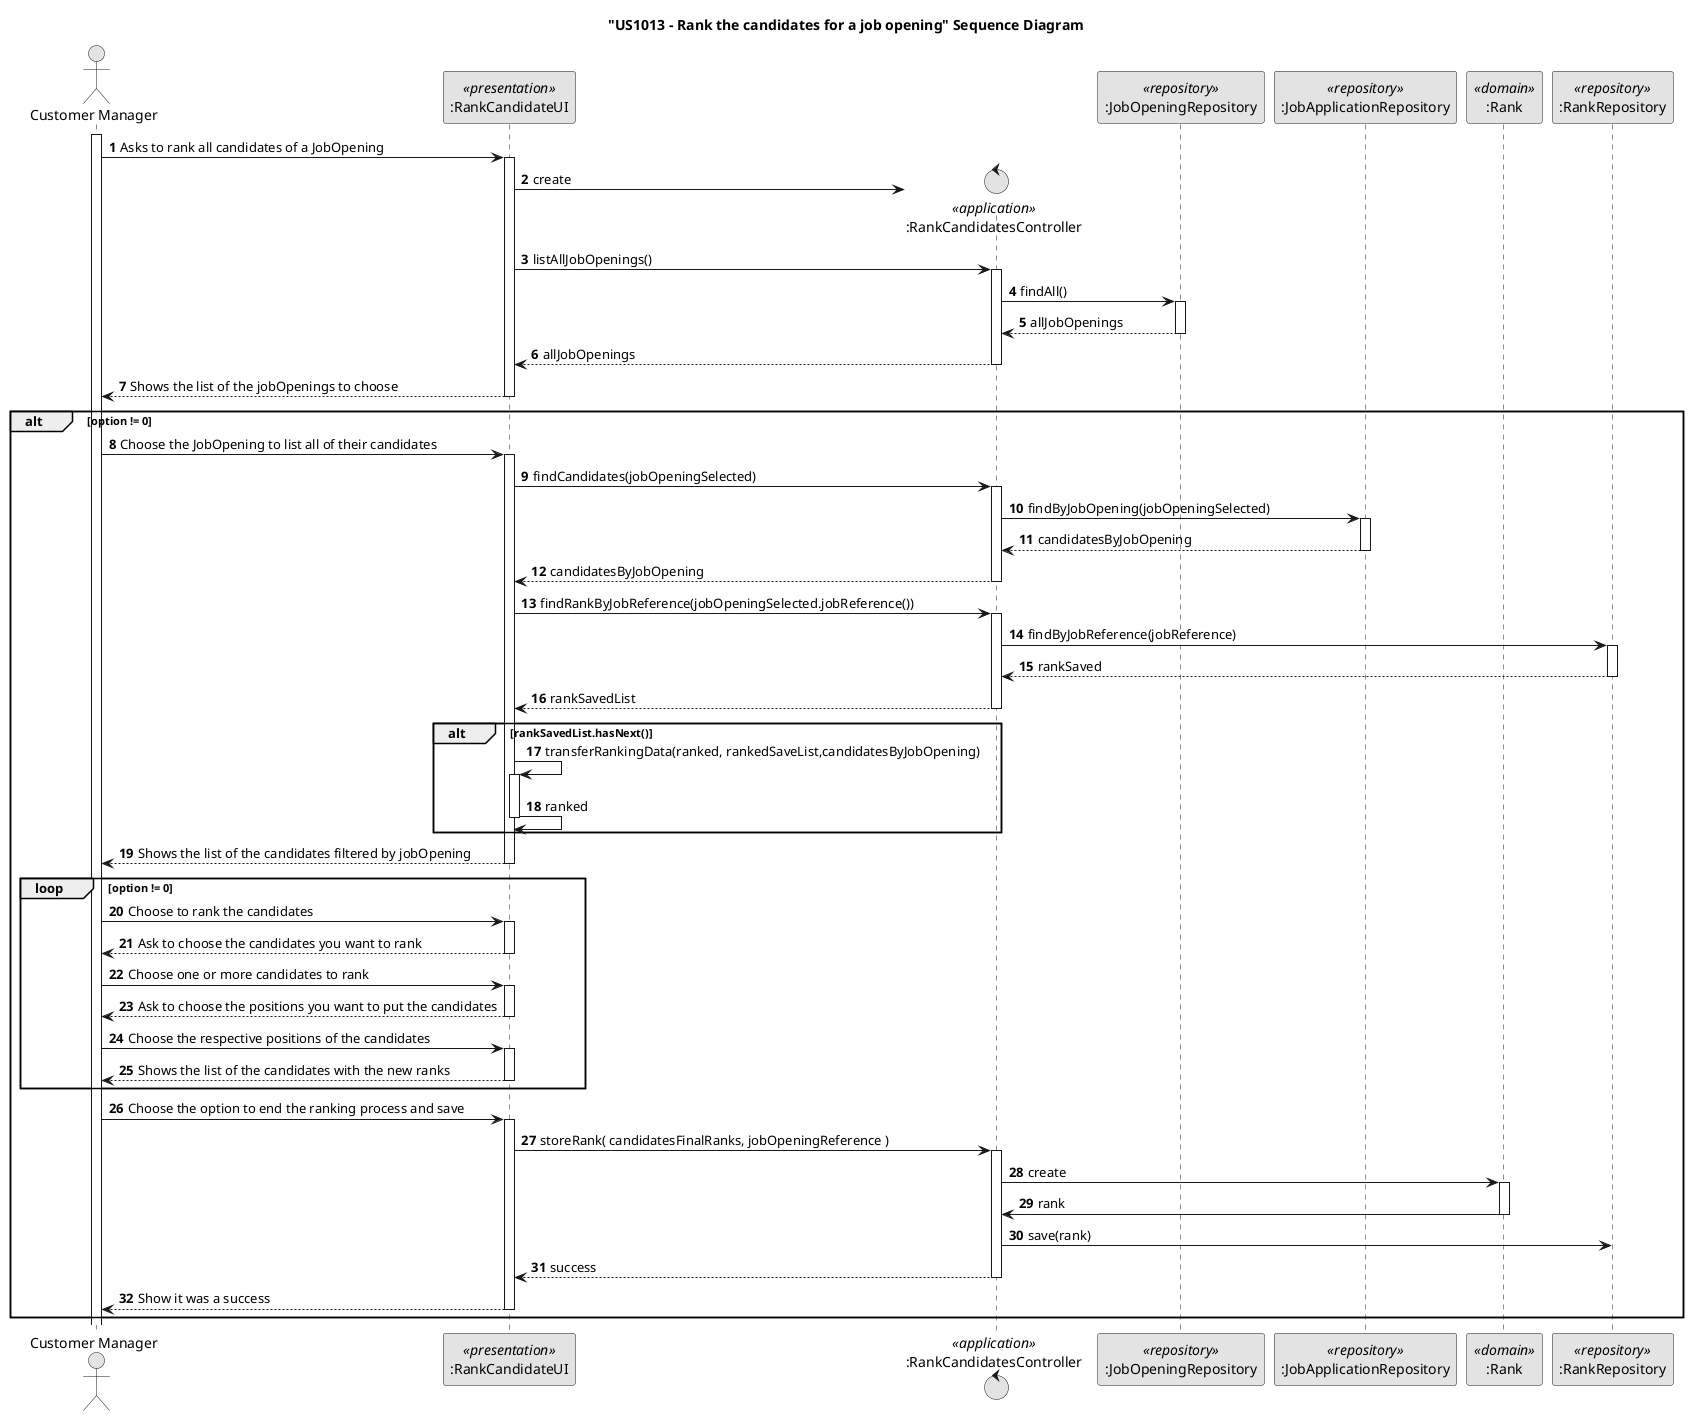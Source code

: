 @startuml
'https://plantuml.com/sequence-diagram

skinparam monochrome true
skinparam packageStyle rectangle
skinparam shadowing false

autonumber
title "US1013 - Rank the candidates for a job opening" Sequence Diagram
'hide footbox
actor "Customer Manager" as Actor
participant ":RankCandidateUI" as UI <<presentation>>
control ":RankCandidatesController" as Controller <<application>>
'participant "AuthzRegistry" as AR  <<application>>
'participant ":AuthorizationService" as AUTHS <<application>>
participant ":JobOpeningRepository" as JobOpeningRepository <<repository>>
participant ":JobApplicationRepository" as JobApplicationRepository <<repository>>
participant ":Rank" as Rank <<domain>>
participant ":RankRepository" as RankRepository <<repository>>

activate Actor
    Actor -> UI : Asks to rank all candidates of a JobOpening
        activate UI


     UI-> Controller** : create

     UI-> Controller : listAllJobOpenings()
    activate Controller

'           Controller->AR : authorizationService()
'          activate AR
'          AR->AUTHS : create()
'
'
'         AR-->Controller : authz
'         deactivate AR

        Controller -> JobOpeningRepository: findAll()
        activate JobOpeningRepository

        JobOpeningRepository -->  Controller: allJobOpenings
        deactivate JobOpeningRepository

        Controller -->  UI: allJobOpenings

        deactivate Controller




        UI-->Actor: Shows the list of the jobOpenings to choose

deactivate UI

alt option != 0

    Actor -> UI : Choose the JobOpening to list all of their candidates
    activate UI

      UI-> Controller : findCandidates(jobOpeningSelected)
         activate Controller

             Controller -> JobApplicationRepository: findByJobOpening(jobOpeningSelected)
             activate JobApplicationRepository

             JobApplicationRepository -->  Controller: candidatesByJobOpening
             deactivate JobApplicationRepository

             Controller -->  UI: candidatesByJobOpening

             deactivate Controller

             UI -> Controller: findRankByJobReference(jobOpeningSelected.jobReference())
             activate Controller

             Controller -> RankRepository: findByJobReference(jobReference)

             activate RankRepository

             RankRepository --> Controller: rankSaved

             deactivate RankRepository

             Controller --> UI: rankSavedList

             deactivate Controller

            alt rankSavedList.hasNext()

            UI->UI: transferRankingData(ranked, rankedSaveList,candidatesByJobOpening)
            activate UI
            UI->UI: ranked

            deactivate UI

            end




             UI-->Actor: Shows the list of the candidates filtered by jobOpening

             deactivate UI

             loop option != 0

            Actor->UI: Choose to rank the candidates
            activate UI

            UI-->Actor: Ask to choose the candidates you want to rank
            deactivate UI

            Actor->UI: Choose one or more candidates to rank
            activate UI

            UI-->Actor: Ask to choose the positions you want to put the candidates
            deactivate UI

            Actor->UI: Choose the respective positions of the candidates
            activate UI


             UI-->Actor: Shows the list of the candidates with the new ranks
             deactivate UI



             end

             Actor -> UI: Choose the option to end the ranking process and save
             activate UI

             UI -> Controller : storeRank( candidatesFinalRanks, jobOpeningReference )

             activate Controller


             Controller -> Rank : create
             activate Rank

             Rank -> Controller : rank
             deactivate Rank


             Controller -> RankRepository : save(rank)

             Controller --> UI : success
             deactivate Controller

             UI --> Actor: Show it was a success
             deactivate UI













end



@enduml